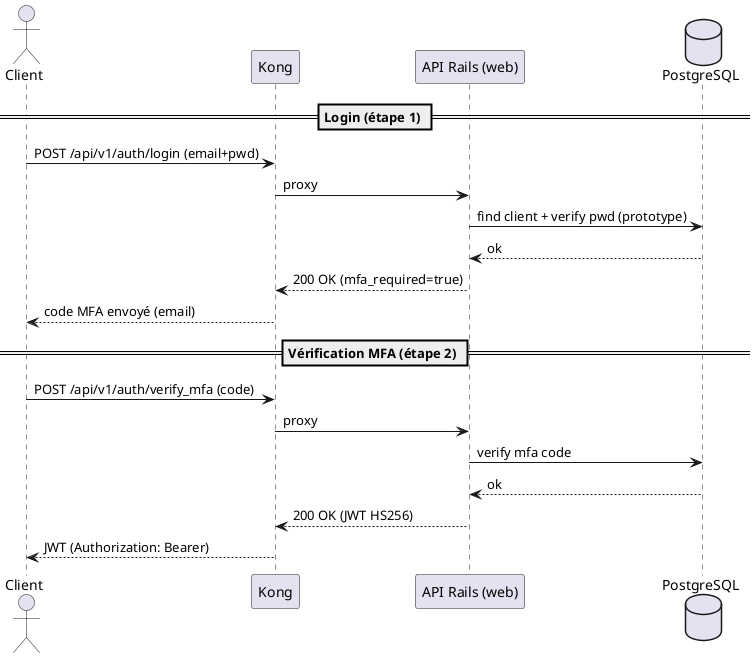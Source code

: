 @startuml UC02_authentification_mfa
actor Client
participant "Kong" as Kong
participant "API Rails (web)" as Web
database "PostgreSQL" as PG

== Login (étape 1) ==
Client -> Kong: POST /api/v1/auth/login (email+pwd)
Kong -> Web: proxy
Web -> PG: find client + verify pwd (prototype)
PG --> Web: ok
Web --> Kong: 200 OK (mfa_required=true)
Kong --> Client: code MFA envoyé (email)

== Vérification MFA (étape 2) ==
Client -> Kong: POST /api/v1/auth/verify_mfa (code)
Kong -> Web: proxy
Web -> PG: verify mfa code
PG --> Web: ok
Web --> Kong: 200 OK (JWT HS256)
Kong --> Client: JWT (Authorization: Bearer)
@enduml